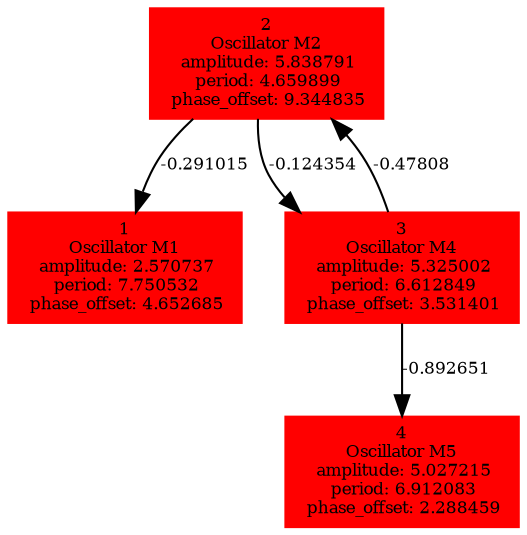  digraph g{ forcelabels=true;
1 [label=<1<BR />Oscillator M1<BR /> amplitude: 2.570737<BR /> period: 7.750532<BR /> phase_offset: 4.652685>, shape=box,color=red,style=filled,fontsize=8];
2 [label=<2<BR />Oscillator M2<BR /> amplitude: 5.838791<BR /> period: 4.659899<BR /> phase_offset: 9.344835>, shape=box,color=red,style=filled,fontsize=8];
3 [label=<3<BR />Oscillator M4<BR /> amplitude: 5.325002<BR /> period: 6.612849<BR /> phase_offset: 3.531401>, shape=box,color=red,style=filled,fontsize=8];
4 [label=<4<BR />Oscillator M5<BR /> amplitude: 5.027215<BR /> period: 6.912083<BR /> phase_offset: 2.288459>, shape=box,color=red,style=filled,fontsize=8];
2 -> 1[label="-0.291015 ",fontsize="8"];
2 -> 3[label="-0.124354 ",fontsize="8"];
3 -> 2[label="-0.47808 ",fontsize="8"];
3 -> 4[label="-0.892651 ",fontsize="8"];
 }
